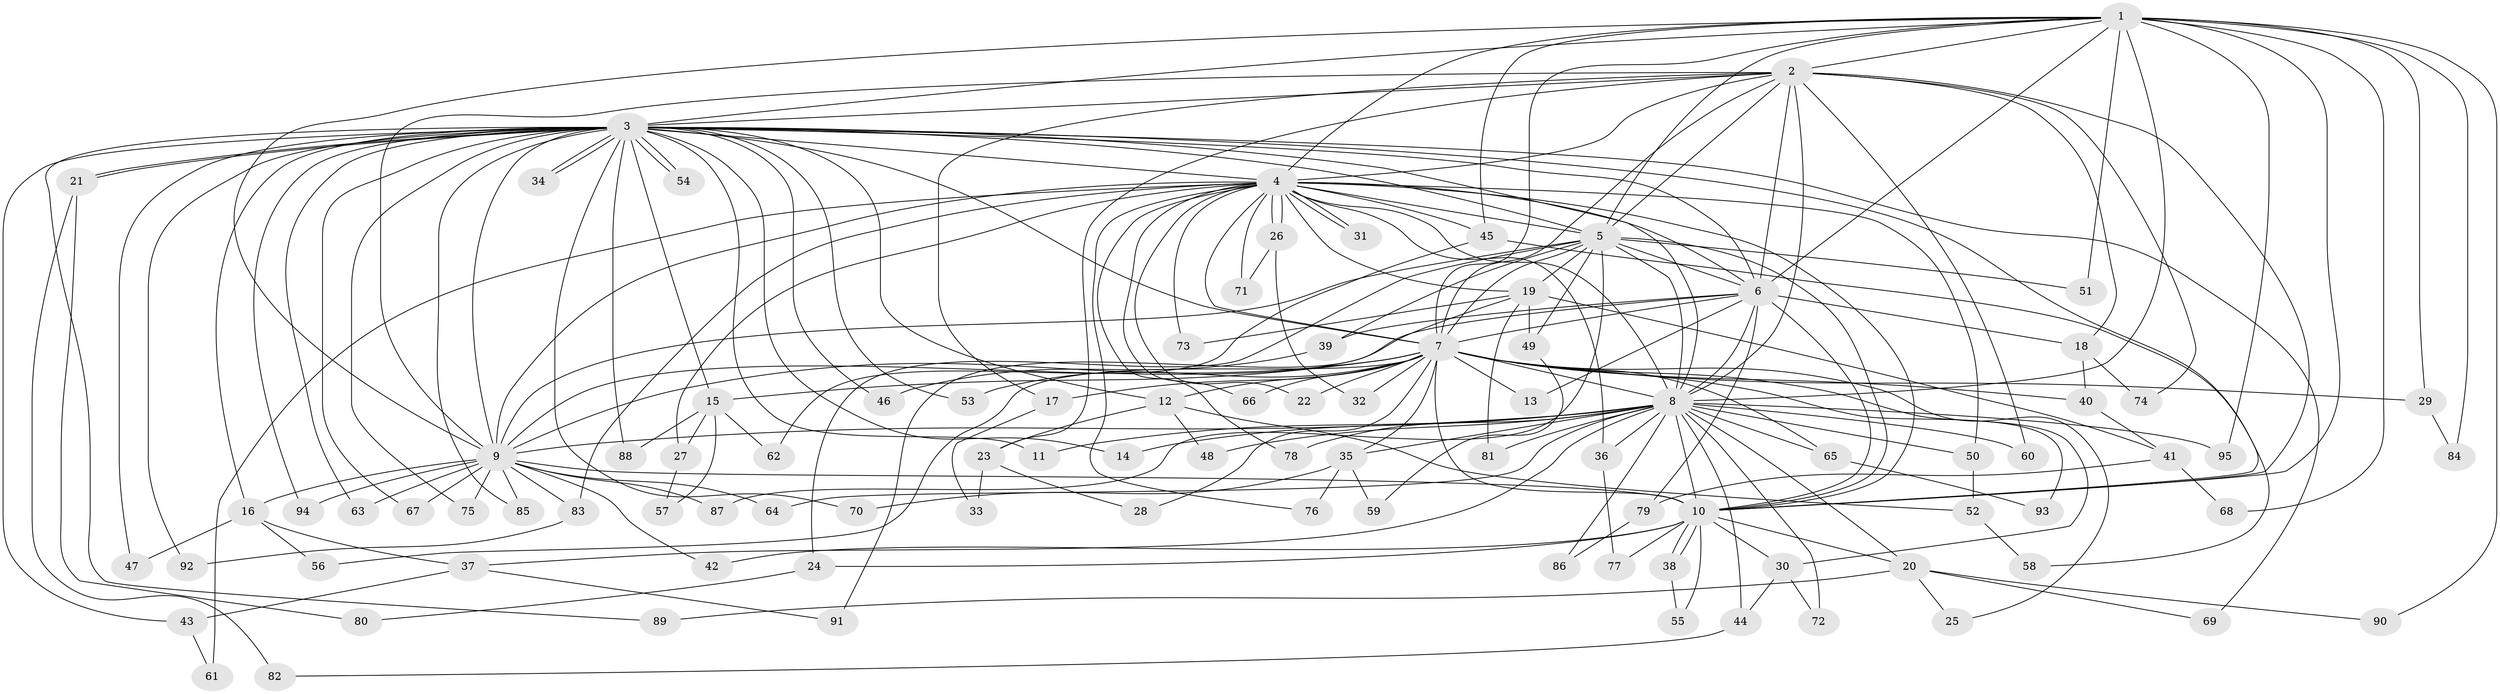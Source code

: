 // coarse degree distribution, {11: 0.015151515151515152, 10: 0.015151515151515152, 42: 0.015151515151515152, 27: 0.015151515151515152, 19: 0.015151515151515152, 14: 0.015151515151515152, 12: 0.015151515151515152, 2: 0.5454545454545454, 4: 0.07575757575757576, 5: 0.06060606060606061, 3: 0.15151515151515152, 6: 0.015151515151515152, 1: 0.045454545454545456}
// Generated by graph-tools (version 1.1) at 2025/17/03/04/25 18:17:49]
// undirected, 95 vertices, 215 edges
graph export_dot {
graph [start="1"]
  node [color=gray90,style=filled];
  1;
  2;
  3;
  4;
  5;
  6;
  7;
  8;
  9;
  10;
  11;
  12;
  13;
  14;
  15;
  16;
  17;
  18;
  19;
  20;
  21;
  22;
  23;
  24;
  25;
  26;
  27;
  28;
  29;
  30;
  31;
  32;
  33;
  34;
  35;
  36;
  37;
  38;
  39;
  40;
  41;
  42;
  43;
  44;
  45;
  46;
  47;
  48;
  49;
  50;
  51;
  52;
  53;
  54;
  55;
  56;
  57;
  58;
  59;
  60;
  61;
  62;
  63;
  64;
  65;
  66;
  67;
  68;
  69;
  70;
  71;
  72;
  73;
  74;
  75;
  76;
  77;
  78;
  79;
  80;
  81;
  82;
  83;
  84;
  85;
  86;
  87;
  88;
  89;
  90;
  91;
  92;
  93;
  94;
  95;
  1 -- 2;
  1 -- 3;
  1 -- 4;
  1 -- 5;
  1 -- 6;
  1 -- 7;
  1 -- 8;
  1 -- 9;
  1 -- 10;
  1 -- 29;
  1 -- 45;
  1 -- 51;
  1 -- 68;
  1 -- 84;
  1 -- 90;
  1 -- 95;
  2 -- 3;
  2 -- 4;
  2 -- 5;
  2 -- 6;
  2 -- 7;
  2 -- 8;
  2 -- 9;
  2 -- 10;
  2 -- 17;
  2 -- 18;
  2 -- 23;
  2 -- 60;
  2 -- 74;
  3 -- 4;
  3 -- 5;
  3 -- 6;
  3 -- 7;
  3 -- 8;
  3 -- 9;
  3 -- 10;
  3 -- 11;
  3 -- 12;
  3 -- 14;
  3 -- 15;
  3 -- 16;
  3 -- 21;
  3 -- 21;
  3 -- 34;
  3 -- 34;
  3 -- 43;
  3 -- 46;
  3 -- 47;
  3 -- 53;
  3 -- 54;
  3 -- 54;
  3 -- 63;
  3 -- 67;
  3 -- 69;
  3 -- 70;
  3 -- 75;
  3 -- 85;
  3 -- 88;
  3 -- 89;
  3 -- 92;
  3 -- 94;
  4 -- 5;
  4 -- 6;
  4 -- 7;
  4 -- 8;
  4 -- 9;
  4 -- 10;
  4 -- 19;
  4 -- 22;
  4 -- 26;
  4 -- 26;
  4 -- 27;
  4 -- 31;
  4 -- 31;
  4 -- 36;
  4 -- 45;
  4 -- 50;
  4 -- 61;
  4 -- 66;
  4 -- 71;
  4 -- 73;
  4 -- 76;
  4 -- 78;
  4 -- 83;
  5 -- 6;
  5 -- 7;
  5 -- 8;
  5 -- 9;
  5 -- 10;
  5 -- 19;
  5 -- 24;
  5 -- 39;
  5 -- 49;
  5 -- 51;
  5 -- 87;
  6 -- 7;
  6 -- 8;
  6 -- 9;
  6 -- 10;
  6 -- 13;
  6 -- 18;
  6 -- 39;
  6 -- 79;
  7 -- 8;
  7 -- 9;
  7 -- 10;
  7 -- 12;
  7 -- 13;
  7 -- 15;
  7 -- 17;
  7 -- 22;
  7 -- 25;
  7 -- 28;
  7 -- 29;
  7 -- 30;
  7 -- 32;
  7 -- 35;
  7 -- 40;
  7 -- 53;
  7 -- 56;
  7 -- 65;
  7 -- 66;
  7 -- 93;
  8 -- 9;
  8 -- 10;
  8 -- 11;
  8 -- 14;
  8 -- 20;
  8 -- 35;
  8 -- 36;
  8 -- 37;
  8 -- 44;
  8 -- 48;
  8 -- 50;
  8 -- 60;
  8 -- 64;
  8 -- 65;
  8 -- 72;
  8 -- 78;
  8 -- 81;
  8 -- 86;
  8 -- 95;
  9 -- 10;
  9 -- 16;
  9 -- 42;
  9 -- 63;
  9 -- 64;
  9 -- 67;
  9 -- 75;
  9 -- 83;
  9 -- 85;
  9 -- 87;
  9 -- 94;
  10 -- 20;
  10 -- 24;
  10 -- 30;
  10 -- 38;
  10 -- 38;
  10 -- 42;
  10 -- 55;
  10 -- 77;
  12 -- 23;
  12 -- 48;
  12 -- 52;
  15 -- 27;
  15 -- 57;
  15 -- 62;
  15 -- 88;
  16 -- 37;
  16 -- 47;
  16 -- 56;
  17 -- 33;
  18 -- 40;
  18 -- 74;
  19 -- 41;
  19 -- 49;
  19 -- 73;
  19 -- 81;
  19 -- 91;
  20 -- 25;
  20 -- 69;
  20 -- 89;
  20 -- 90;
  21 -- 80;
  21 -- 82;
  23 -- 28;
  23 -- 33;
  24 -- 80;
  26 -- 32;
  26 -- 71;
  27 -- 57;
  29 -- 84;
  30 -- 44;
  30 -- 72;
  35 -- 59;
  35 -- 70;
  35 -- 76;
  36 -- 77;
  37 -- 43;
  37 -- 91;
  38 -- 55;
  39 -- 46;
  40 -- 41;
  41 -- 68;
  41 -- 79;
  43 -- 61;
  44 -- 82;
  45 -- 58;
  45 -- 62;
  49 -- 59;
  50 -- 52;
  52 -- 58;
  65 -- 93;
  79 -- 86;
  83 -- 92;
}
